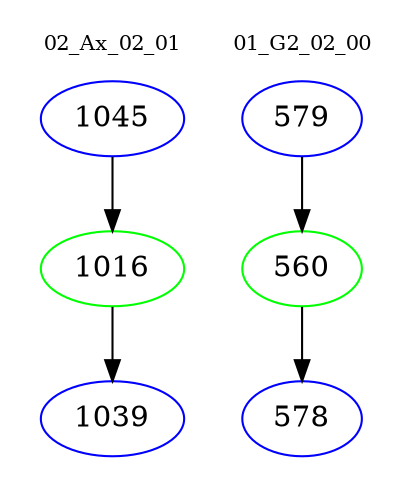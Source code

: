 digraph{
subgraph cluster_0 {
color = white
label = "02_Ax_02_01";
fontsize=10;
T0_1045 [label="1045", color="blue"]
T0_1045 -> T0_1016 [color="black"]
T0_1016 [label="1016", color="green"]
T0_1016 -> T0_1039 [color="black"]
T0_1039 [label="1039", color="blue"]
}
subgraph cluster_1 {
color = white
label = "01_G2_02_00";
fontsize=10;
T1_579 [label="579", color="blue"]
T1_579 -> T1_560 [color="black"]
T1_560 [label="560", color="green"]
T1_560 -> T1_578 [color="black"]
T1_578 [label="578", color="blue"]
}
}
